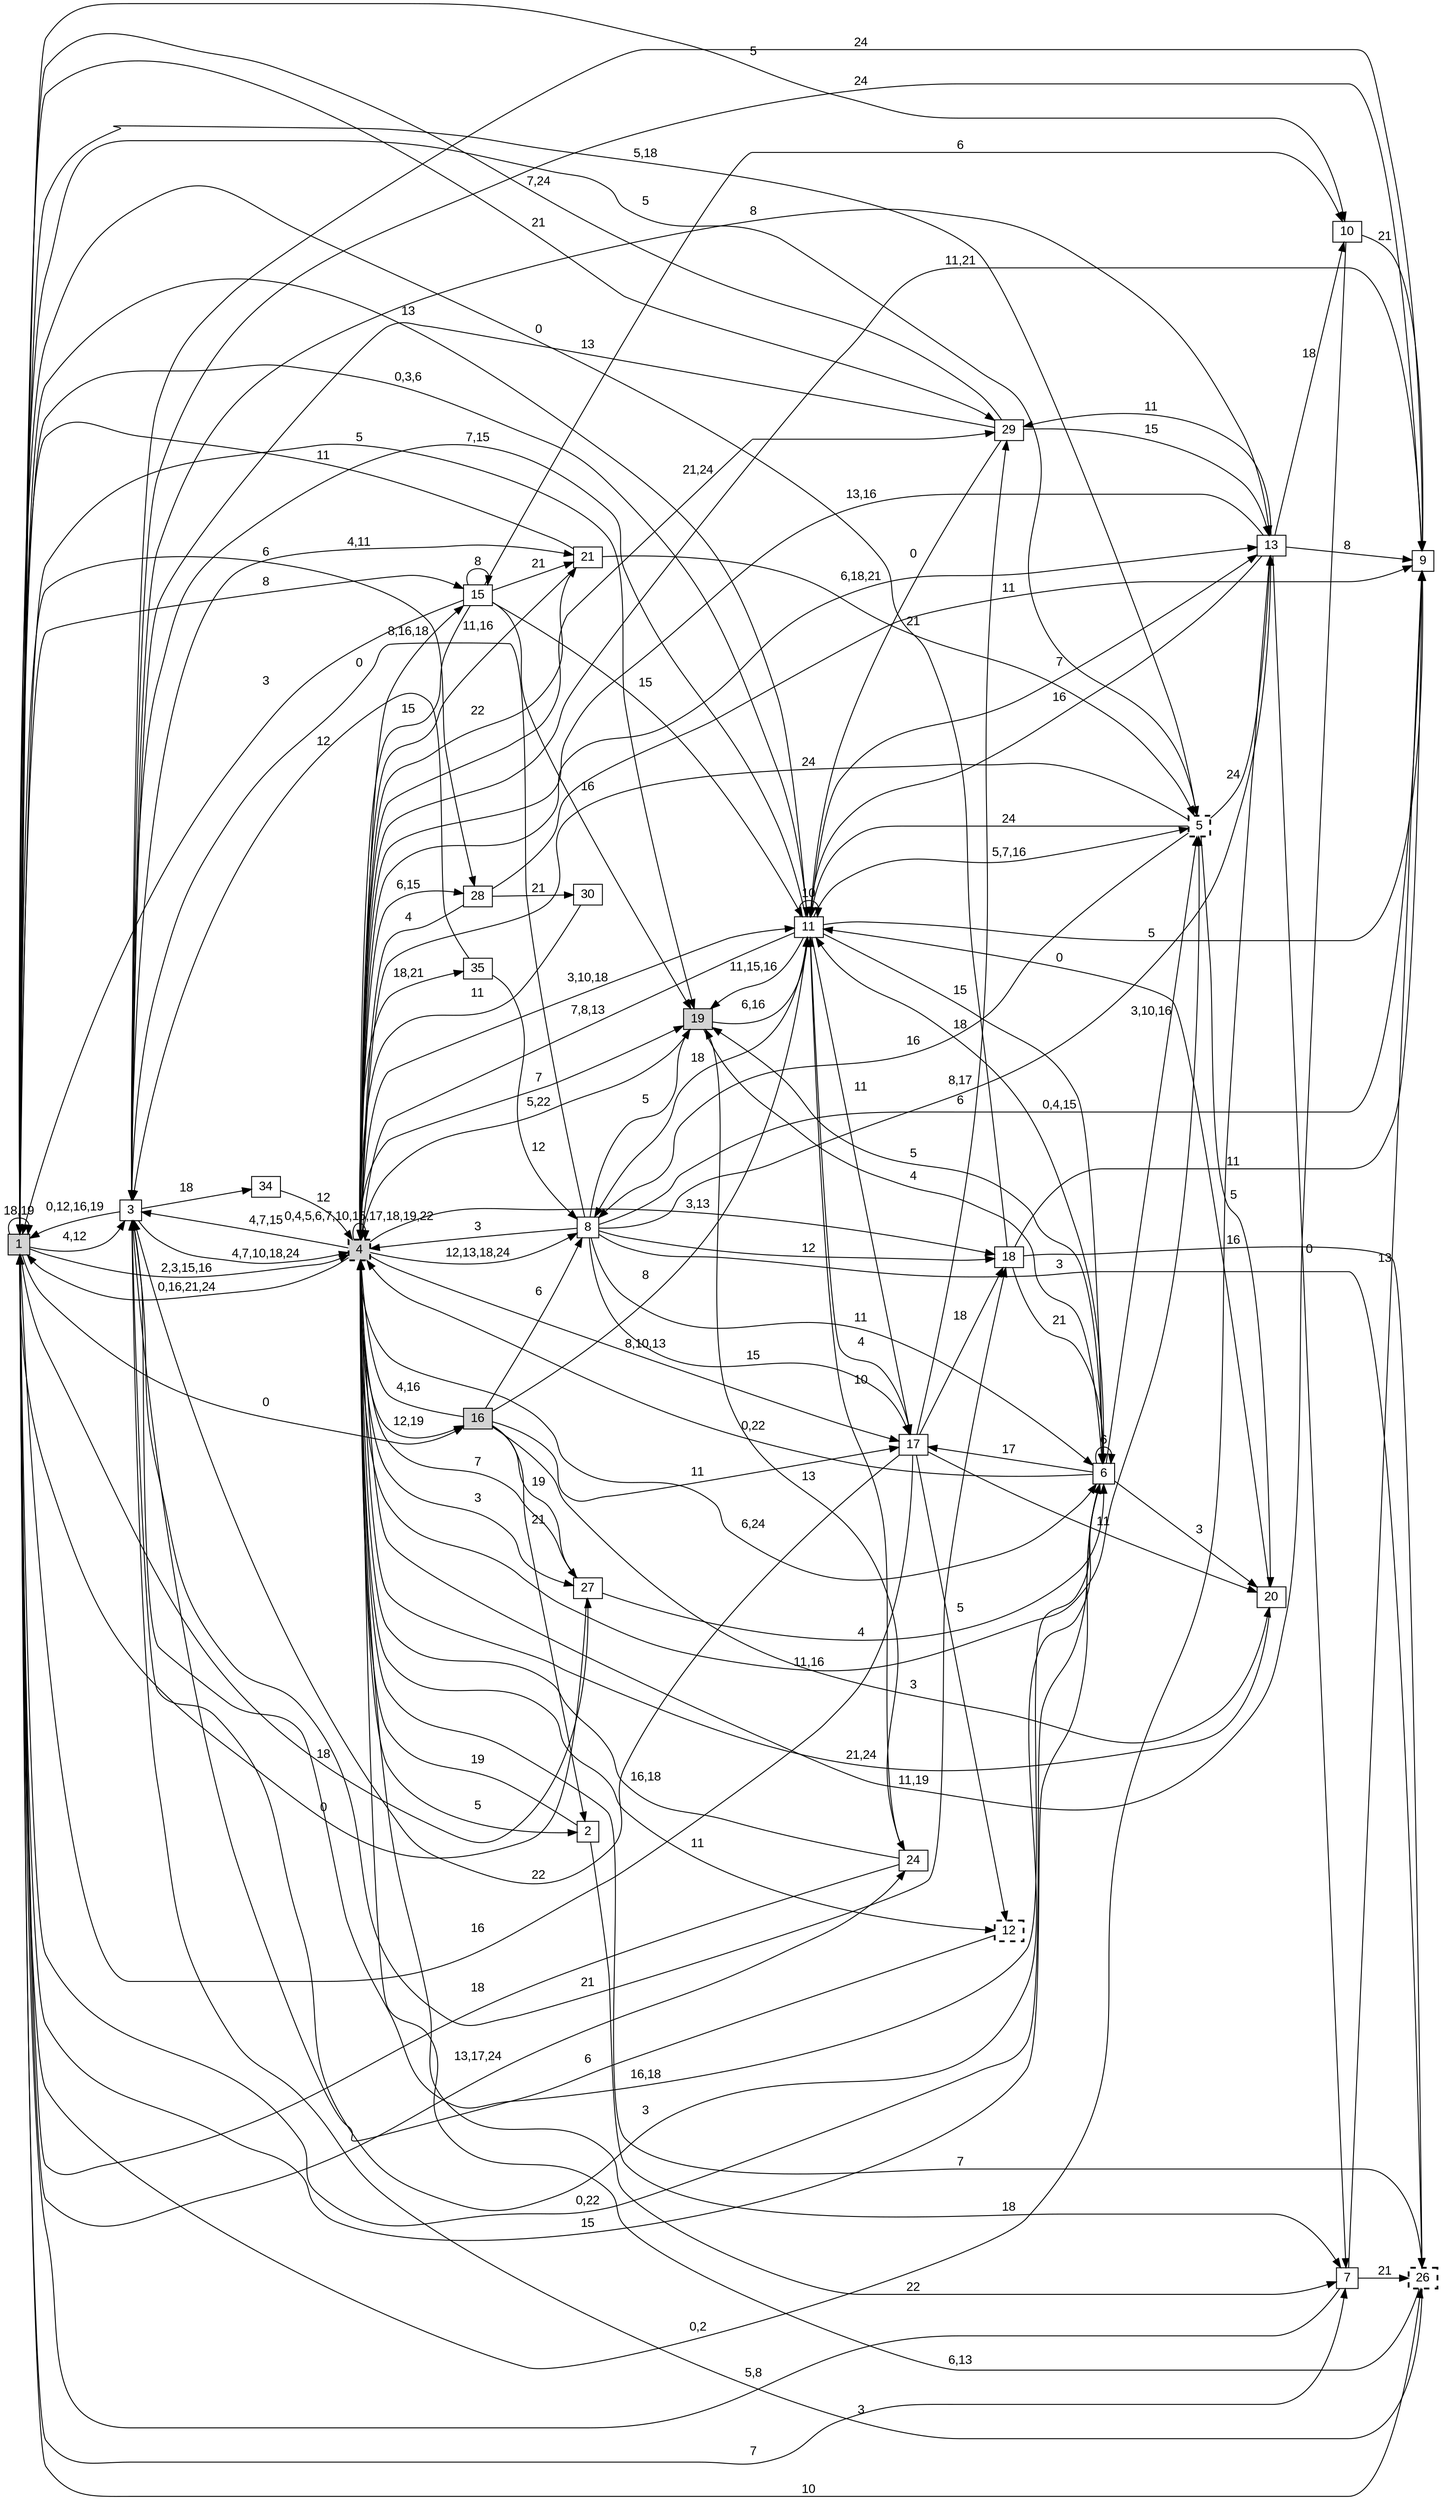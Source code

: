 digraph "NDFA" {
  rankdir=LR
  node [shape=box width=0.1 height=0.1 fontname=Arial]
  edge [fontname=Arial]
/* Estados */
 s1 [label="1" style="filled"] /* I:1 F:0 D:0 */
 s2 [label="2" ] /* I:0 F:0 D:0 */
 s3 [label="3" ] /* I:0 F:0 D:0 */
 s4 [label="4" style="filled,bold,dashed"] /* I:1 F:1 D:0 */
 s5 [label="5" style="bold,dashed"] /* I:0 F:1 D:0 */
 s6 [label="6" ] /* I:0 F:0 D:0 */
 s7 [label="7" ] /* I:0 F:0 D:0 */
 s8 [label="8" ] /* I:0 F:0 D:0 */
 s9 [label="9" ] /* I:0 F:0 D:0 */
 s10 [label="10" ] /* I:0 F:0 D:0 */
 s11 [label="11" ] /* I:0 F:0 D:0 */
 s12 [label="12" style="bold,dashed"] /* I:0 F:1 D:0 */
 s13 [label="13" ] /* I:0 F:0 D:0 */
 s15 [label="15" ] /* I:0 F:0 D:0 */
 s16 [label="16" style="filled"] /* I:1 F:0 D:0 */
 s17 [label="17" ] /* I:0 F:0 D:0 */
 s18 [label="18" ] /* I:0 F:0 D:0 */
 s19 [label="19" style="filled"] /* I:1 F:0 D:0 */
 s20 [label="20" ] /* I:0 F:0 D:0 */
 s21 [label="21" ] /* I:0 F:0 D:0 */
 s24 [label="24" ] /* I:0 F:0 D:0 */
 s26 [label="26" style="bold,dashed"] /* I:0 F:1 D:0 */
 s27 [label="27" ] /* I:0 F:0 D:0 */
 s28 [label="28" ] /* I:0 F:0 D:0 */
 s29 [label="29" ] /* I:0 F:0 D:0 */
 s30 [label="30" ] /* I:0 F:0 D:0 */
 s34 [label="34" ] /* I:0 F:0 D:0 */
 s35 [label="35" ] /* I:0 F:0 D:0 */
/* Transiciones */
  s1 -> s1 [label="18,19"]
  s1 -> s3 [label="4,12"]
  s1 -> s4 [label="2,3,15,16"]
  s1 -> s5 [label="5"]
  s1 -> s6 [label="0,22"]
  s1 -> s7 [label="7"]
  s1 -> s10 [label="5"]
  s1 -> s11 [label="0,3,6"]
  s1 -> s15 [label="8"]
  s1 -> s16 [label="0"]
  s1 -> s19 [label="5"]
  s1 -> s24 [label="13,17,24"]
  s1 -> s26 [label="10"]
  s1 -> s27 [label="18"]
  s1 -> s28 [label="6"]
  s1 -> s29 [label="21"]
  s2 -> s4 [label="19"]
  s2 -> s7 [label="18"]
  s3 -> s1 [label="0,12,16,19"]
  s3 -> s4 [label="4,7,10,18,24"]
  s3 -> s6 [label="3"]
  s3 -> s9 [label="24"]
  s3 -> s13 [label="8"]
  s3 -> s18 [label="21"]
  s3 -> s21 [label="4,11"]
  s3 -> s34 [label="18"]
  s4 -> s1 [label="0,16,21,24"]
  s4 -> s2 [label="5"]
  s4 -> s3 [label="4,7,15"]
  s4 -> s4 [label="0,4,5,6,7,10,15,17,18,19,22"]
  s4 -> s5 [label="11,16"]
  s4 -> s6 [label="6,24"]
  s4 -> s7 [label="22"]
  s4 -> s8 [label="12,13,18,24"]
  s4 -> s11 [label="3,10,18"]
  s4 -> s12 [label="11"]
  s4 -> s13 [label="6,18,21"]
  s4 -> s15 [label="8,16,18"]
  s4 -> s16 [label="12,19"]
  s4 -> s17 [label="8,10,13"]
  s4 -> s18 [label="3,13"]
  s4 -> s19 [label="7"]
  s4 -> s21 [label="22"]
  s4 -> s26 [label="7"]
  s4 -> s27 [label="3"]
  s4 -> s28 [label="6,15"]
  s4 -> s29 [label="21,24"]
  s4 -> s35 [label="18,21"]
  s5 -> s1 [label="5,18"]
  s5 -> s4 [label="24"]
  s5 -> s8 [label="16"]
  s5 -> s11 [label="24"]
  s5 -> s13 [label="24"]
  s5 -> s20 [label="5"]
  s6 -> s1 [label="15"]
  s6 -> s3 [label="16,18"]
  s6 -> s4 [label="0,22"]
  s6 -> s5 [label="3,10,16"]
  s6 -> s6 [label="6"]
  s6 -> s11 [label="18"]
  s6 -> s17 [label="17"]
  s6 -> s19 [label="5"]
  s6 -> s20 [label="3"]
  s7 -> s1 [label="5,8"]
  s7 -> s9 [label="13"]
  s7 -> s26 [label="21"]
  s8 -> s3 [label="0"]
  s8 -> s4 [label="3"]
  s8 -> s6 [label="11"]
  s8 -> s9 [label="0,4,15"]
  s8 -> s13 [label="8,17"]
  s8 -> s17 [label="15"]
  s8 -> s18 [label="12"]
  s8 -> s19 [label="5"]
  s8 -> s26 [label="3"]
  s9 -> s3 [label="24"]
  s9 -> s4 [label="11,21"]
  s10 -> s4 [label="11,19"]
  s10 -> s9 [label="21"]
  s11 -> s1 [label="13"]
  s11 -> s3 [label="7,15"]
  s11 -> s4 [label="7,8,13"]
  s11 -> s5 [label="5,7,16"]
  s11 -> s6 [label="15"]
  s11 -> s8 [label="18"]
  s11 -> s9 [label="5"]
  s11 -> s11 [label="10"]
  s11 -> s13 [label="7"]
  s11 -> s17 [label="11"]
  s11 -> s19 [label="11,15,16"]
  s11 -> s24 [label="10"]
  s12 -> s3 [label="6"]
  s13 -> s1 [label="0,2"]
  s13 -> s4 [label="13,16"]
  s13 -> s7 [label="0"]
  s13 -> s9 [label="8"]
  s13 -> s10 [label="18"]
  s13 -> s11 [label="16"]
  s13 -> s29 [label="11"]
  s15 -> s1 [label="3"]
  s15 -> s4 [label="15"]
  s15 -> s10 [label="6"]
  s15 -> s11 [label="15"]
  s15 -> s15 [label="8"]
  s15 -> s19 [label="16"]
  s15 -> s21 [label="21"]
  s16 -> s2 [label="21"]
  s16 -> s4 [label="4,16"]
  s16 -> s8 [label="6"]
  s16 -> s11 [label="8"]
  s16 -> s17 [label="11"]
  s16 -> s20 [label="3"]
  s16 -> s27 [label="19"]
  s17 -> s1 [label="16"]
  s17 -> s3 [label="22"]
  s17 -> s11 [label="4"]
  s17 -> s12 [label="5"]
  s17 -> s18 [label="18"]
  s17 -> s20 [label="11"]
  s17 -> s29 [label="6"]
  s18 -> s1 [label="0"]
  s18 -> s6 [label="21"]
  s18 -> s9 [label="11"]
  s18 -> s26 [label="16"]
  s19 -> s4 [label="5,22"]
  s19 -> s6 [label="4"]
  s19 -> s11 [label="6,16"]
  s20 -> s4 [label="21,24"]
  s20 -> s11 [label="0"]
  s21 -> s1 [label="11"]
  s21 -> s4 [label="11,16"]
  s21 -> s5 [label="21"]
  s24 -> s1 [label="18"]
  s24 -> s4 [label="16,18"]
  s24 -> s19 [label="13"]
  s26 -> s3 [label="3"]
  s26 -> s4 [label="6,13"]
  s27 -> s1 [label="0"]
  s27 -> s4 [label="7"]
  s27 -> s6 [label="4"]
  s28 -> s4 [label="4"]
  s28 -> s9 [label="11"]
  s28 -> s30 [label="21"]
  s29 -> s1 [label="7,24"]
  s29 -> s3 [label="13"]
  s29 -> s11 [label="0"]
  s29 -> s13 [label="15"]
  s30 -> s4 [label="11"]
  s34 -> s4 [label="12"]
  s35 -> s3 [label="12"]
  s35 -> s8 [label="12"]
}
